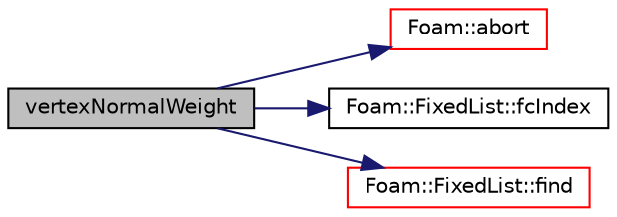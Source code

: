 digraph "vertexNormalWeight"
{
  bgcolor="transparent";
  edge [fontname="Helvetica",fontsize="10",labelfontname="Helvetica",labelfontsize="10"];
  node [fontname="Helvetica",fontsize="10",shape=record];
  rankdir="LR";
  Node1 [label="vertexNormalWeight",height=0.2,width=0.4,color="black", fillcolor="grey75", style="filled" fontcolor="black"];
  Node1 -> Node2 [color="midnightblue",fontsize="10",style="solid",fontname="Helvetica"];
  Node2 [label="Foam::abort",height=0.2,width=0.4,color="red",URL="$namespaceFoam.html#a447107a607d03e417307c203fa5fb44b"];
  Node1 -> Node3 [color="midnightblue",fontsize="10",style="solid",fontname="Helvetica"];
  Node3 [label="Foam::FixedList::fcIndex",height=0.2,width=0.4,color="black",URL="$classFoam_1_1FixedList.html#af4d05e19e6cdc80f0c7acd5bbe250f69",tooltip="Return the forward circular index, i.e. next index which returns to the first at the end of the list..."];
  Node1 -> Node4 [color="midnightblue",fontsize="10",style="solid",fontname="Helvetica"];
  Node4 [label="Foam::FixedList::find",height=0.2,width=0.4,color="red",URL="$classFoam_1_1FixedList.html#afaab411db391e2d8af1ecf690aa1731e",tooltip="Find index of the first occurence of the value. "];
}
